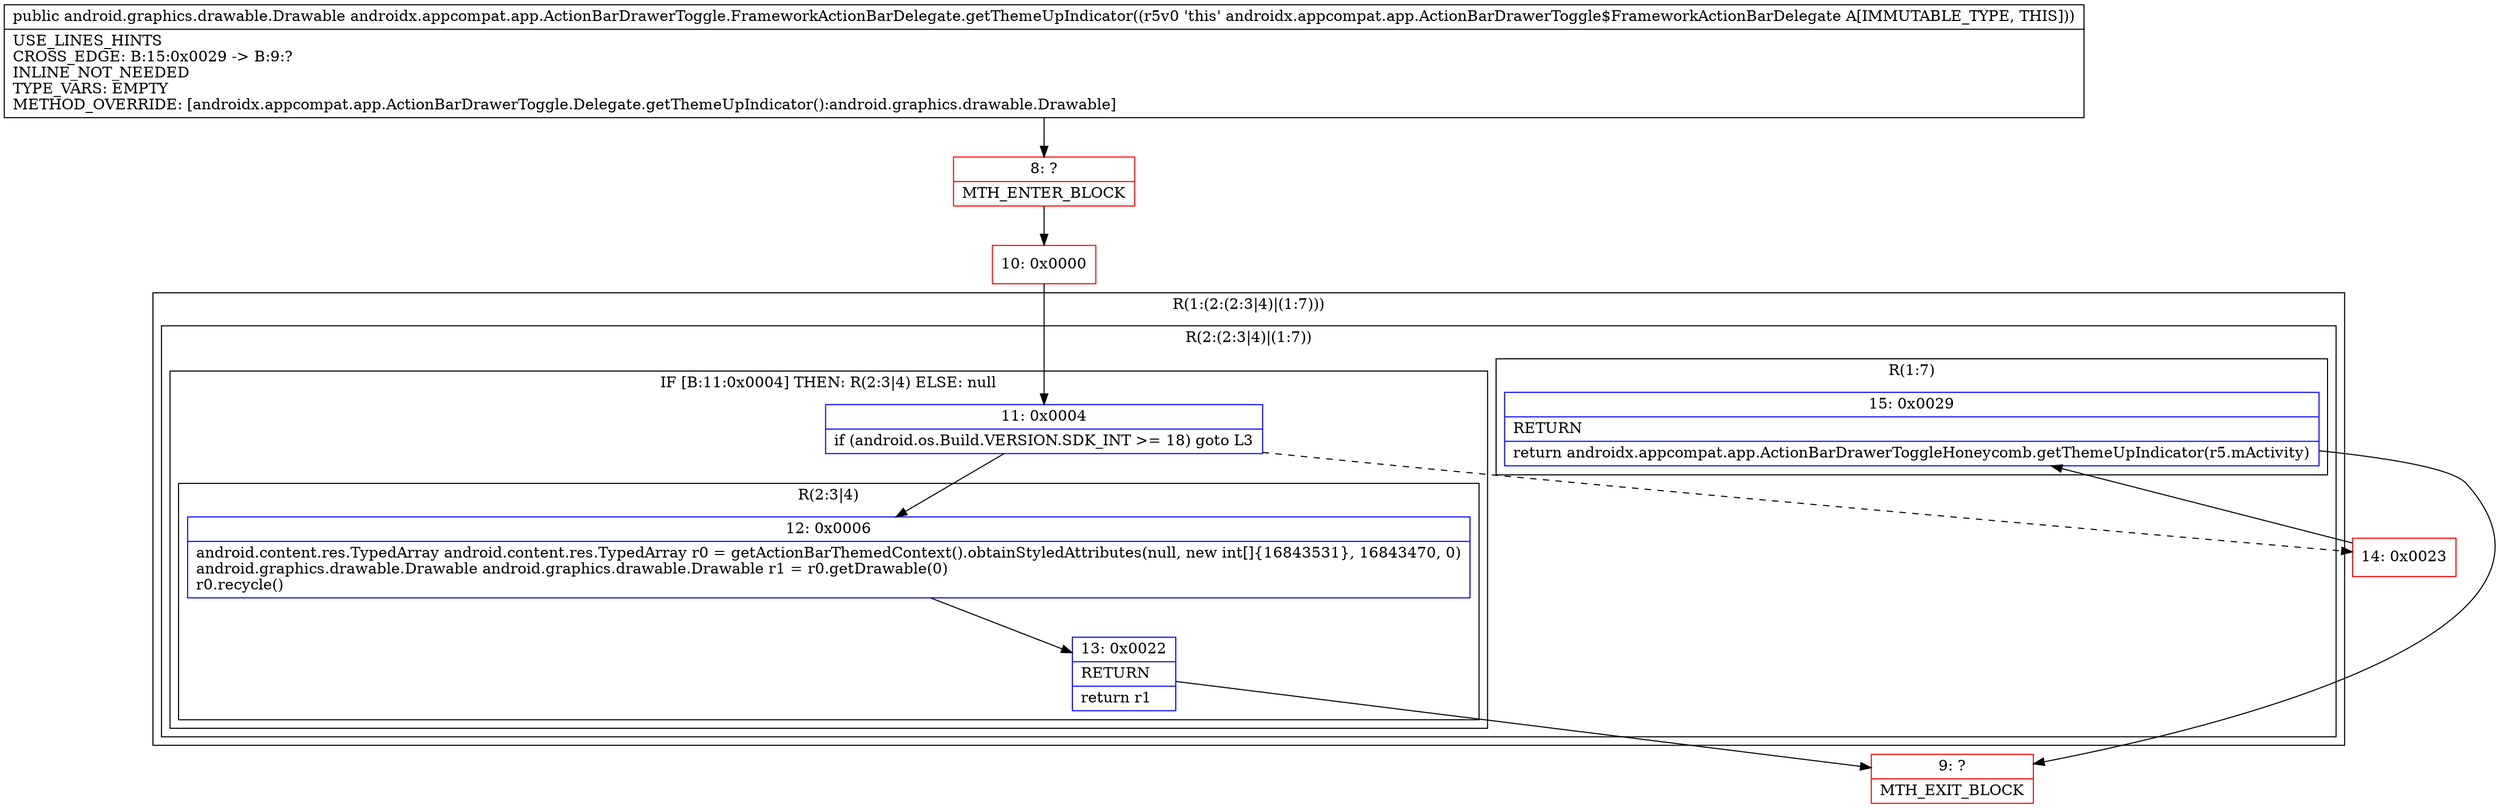 digraph "CFG forandroidx.appcompat.app.ActionBarDrawerToggle.FrameworkActionBarDelegate.getThemeUpIndicator()Landroid\/graphics\/drawable\/Drawable;" {
subgraph cluster_Region_70870491 {
label = "R(1:(2:(2:3|4)|(1:7)))";
node [shape=record,color=blue];
subgraph cluster_Region_314309723 {
label = "R(2:(2:3|4)|(1:7))";
node [shape=record,color=blue];
subgraph cluster_IfRegion_635786931 {
label = "IF [B:11:0x0004] THEN: R(2:3|4) ELSE: null";
node [shape=record,color=blue];
Node_11 [shape=record,label="{11\:\ 0x0004|if (android.os.Build.VERSION.SDK_INT \>= 18) goto L3\l}"];
subgraph cluster_Region_494027222 {
label = "R(2:3|4)";
node [shape=record,color=blue];
Node_12 [shape=record,label="{12\:\ 0x0006|android.content.res.TypedArray android.content.res.TypedArray r0 = getActionBarThemedContext().obtainStyledAttributes(null, new int[]\{16843531\}, 16843470, 0)\landroid.graphics.drawable.Drawable android.graphics.drawable.Drawable r1 = r0.getDrawable(0)\lr0.recycle()\l}"];
Node_13 [shape=record,label="{13\:\ 0x0022|RETURN\l|return r1\l}"];
}
}
subgraph cluster_Region_676698868 {
label = "R(1:7)";
node [shape=record,color=blue];
Node_15 [shape=record,label="{15\:\ 0x0029|RETURN\l|return androidx.appcompat.app.ActionBarDrawerToggleHoneycomb.getThemeUpIndicator(r5.mActivity)\l}"];
}
}
}
Node_8 [shape=record,color=red,label="{8\:\ ?|MTH_ENTER_BLOCK\l}"];
Node_10 [shape=record,color=red,label="{10\:\ 0x0000}"];
Node_9 [shape=record,color=red,label="{9\:\ ?|MTH_EXIT_BLOCK\l}"];
Node_14 [shape=record,color=red,label="{14\:\ 0x0023}"];
MethodNode[shape=record,label="{public android.graphics.drawable.Drawable androidx.appcompat.app.ActionBarDrawerToggle.FrameworkActionBarDelegate.getThemeUpIndicator((r5v0 'this' androidx.appcompat.app.ActionBarDrawerToggle$FrameworkActionBarDelegate A[IMMUTABLE_TYPE, THIS]))  | USE_LINES_HINTS\lCROSS_EDGE: B:15:0x0029 \-\> B:9:?\lINLINE_NOT_NEEDED\lTYPE_VARS: EMPTY\lMETHOD_OVERRIDE: [androidx.appcompat.app.ActionBarDrawerToggle.Delegate.getThemeUpIndicator():android.graphics.drawable.Drawable]\l}"];
MethodNode -> Node_8;Node_11 -> Node_12;
Node_11 -> Node_14[style=dashed];
Node_12 -> Node_13;
Node_13 -> Node_9;
Node_15 -> Node_9;
Node_8 -> Node_10;
Node_10 -> Node_11;
Node_14 -> Node_15;
}

